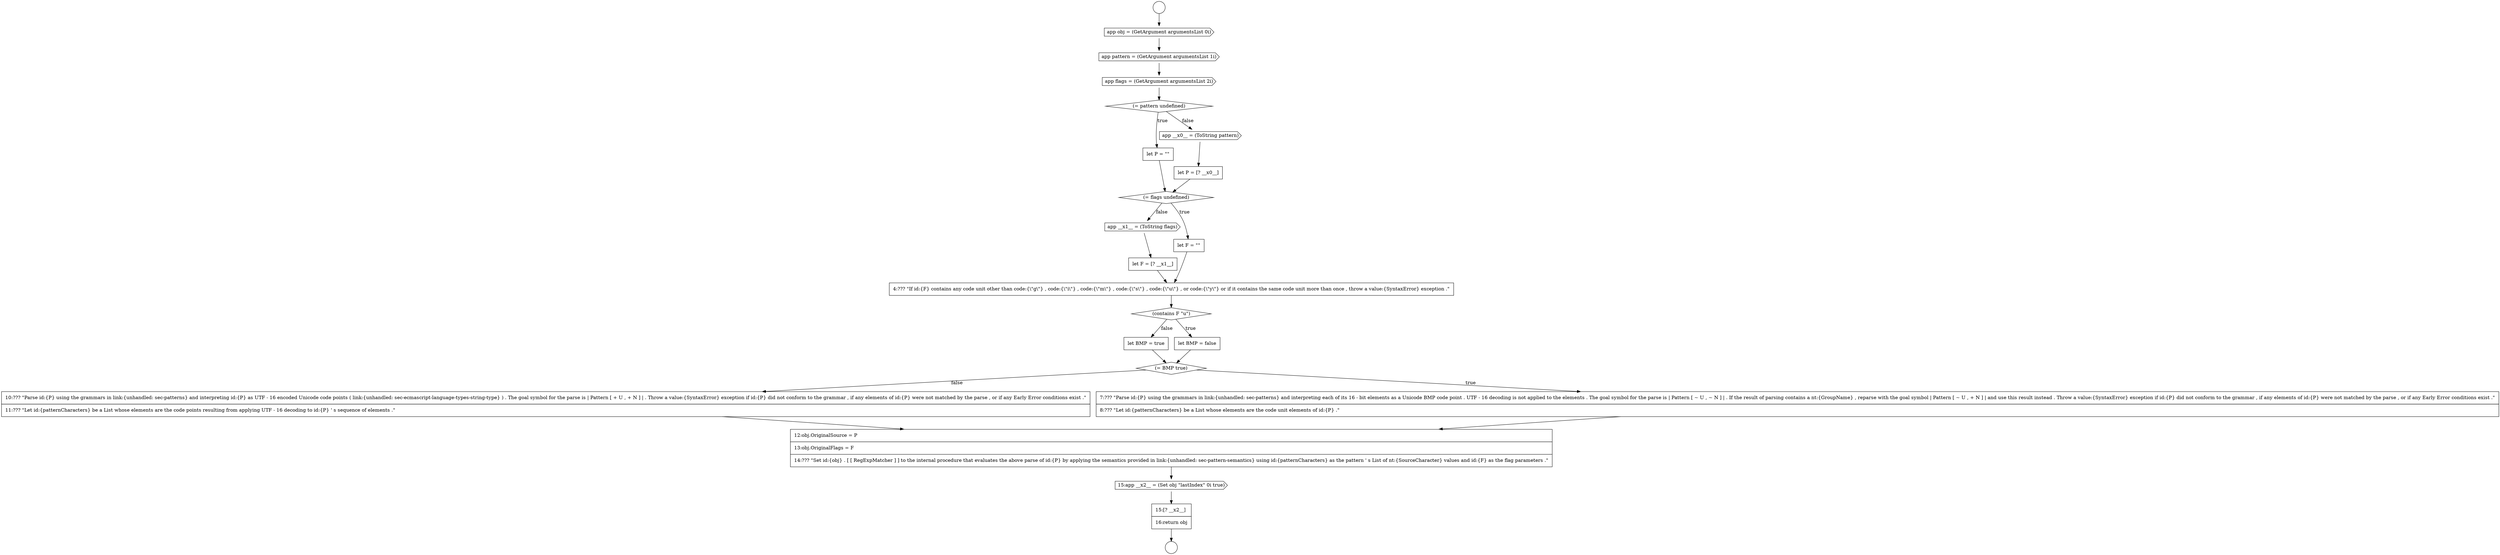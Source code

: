 digraph {
  node13886 [shape=cds, label=<<font color="black">app __x1__ = (ToString flags)</font>> color="black" fillcolor="white" style=filled]
  node13891 [shape=none, margin=0, label=<<font color="black">
    <table border="0" cellborder="1" cellspacing="0" cellpadding="10">
      <tr><td align="left">let BMP = true</td></tr>
    </table>
  </font>> color="black" fillcolor="white" style=filled]
  node13892 [shape=diamond, label=<<font color="black">(= BMP true)</font>> color="black" fillcolor="white" style=filled]
  node13883 [shape=none, margin=0, label=<<font color="black">
    <table border="0" cellborder="1" cellspacing="0" cellpadding="10">
      <tr><td align="left">let P = [? __x0__]</td></tr>
    </table>
  </font>> color="black" fillcolor="white" style=filled]
  node13879 [shape=cds, label=<<font color="black">app flags = (GetArgument argumentsList 2i)</font>> color="black" fillcolor="white" style=filled]
  node13896 [shape=cds, label=<<font color="black">15:app __x2__ = (Set obj &quot;lastIndex&quot; 0i true)</font>> color="black" fillcolor="white" style=filled]
  node13880 [shape=diamond, label=<<font color="black">(= pattern undefined)</font>> color="black" fillcolor="white" style=filled]
  node13897 [shape=none, margin=0, label=<<font color="black">
    <table border="0" cellborder="1" cellspacing="0" cellpadding="10">
      <tr><td align="left">15:[? __x2__]</td></tr>
      <tr><td align="left">16:return obj</td></tr>
    </table>
  </font>> color="black" fillcolor="white" style=filled]
  node13887 [shape=none, margin=0, label=<<font color="black">
    <table border="0" cellborder="1" cellspacing="0" cellpadding="10">
      <tr><td align="left">let F = [? __x1__]</td></tr>
    </table>
  </font>> color="black" fillcolor="white" style=filled]
  node13890 [shape=none, margin=0, label=<<font color="black">
    <table border="0" cellborder="1" cellspacing="0" cellpadding="10">
      <tr><td align="left">let BMP = false</td></tr>
    </table>
  </font>> color="black" fillcolor="white" style=filled]
  node13877 [shape=cds, label=<<font color="black">app obj = (GetArgument argumentsList 0i)</font>> color="black" fillcolor="white" style=filled]
  node13894 [shape=none, margin=0, label=<<font color="black">
    <table border="0" cellborder="1" cellspacing="0" cellpadding="10">
      <tr><td align="left">10:??? &quot;Parse id:{P} using the grammars in link:{unhandled: sec-patterns} and interpreting id:{P} as UTF - 16 encoded Unicode code points ( link:{unhandled: sec-ecmascript-language-types-string-type} ) . The goal symbol for the parse is | Pattern [ + U , + N ] | . Throw a value:{SyntaxError} exception if id:{P} did not conform to the grammar , if any elements of id:{P} were not matched by the parse , or if any Early Error conditions exist .&quot;</td></tr>
      <tr><td align="left">11:??? &quot;Let id:{patternCharacters} be a List whose elements are the code points resulting from applying UTF - 16 decoding to id:{P} ' s sequence of elements .&quot;</td></tr>
    </table>
  </font>> color="black" fillcolor="white" style=filled]
  node13881 [shape=none, margin=0, label=<<font color="black">
    <table border="0" cellborder="1" cellspacing="0" cellpadding="10">
      <tr><td align="left">let P = &quot;&quot;</td></tr>
    </table>
  </font>> color="black" fillcolor="white" style=filled]
  node13878 [shape=cds, label=<<font color="black">app pattern = (GetArgument argumentsList 1i)</font>> color="black" fillcolor="white" style=filled]
  node13895 [shape=none, margin=0, label=<<font color="black">
    <table border="0" cellborder="1" cellspacing="0" cellpadding="10">
      <tr><td align="left">12:obj.OriginalSource = P</td></tr>
      <tr><td align="left">13:obj.OriginalFlags = F</td></tr>
      <tr><td align="left">14:??? &quot;Set id:{obj} . [ [ RegExpMatcher ] ] to the internal procedure that evaluates the above parse of id:{P} by applying the semantics provided in link:{unhandled: sec-pattern-semantics} using id:{patternCharacters} as the pattern ' s List of nt:{SourceCharacter} values and id:{F} as the flag parameters .&quot;</td></tr>
    </table>
  </font>> color="black" fillcolor="white" style=filled]
  node13885 [shape=none, margin=0, label=<<font color="black">
    <table border="0" cellborder="1" cellspacing="0" cellpadding="10">
      <tr><td align="left">let F = &quot;&quot;</td></tr>
    </table>
  </font>> color="black" fillcolor="white" style=filled]
  node13875 [shape=circle label=" " color="black" fillcolor="white" style=filled]
  node13876 [shape=circle label=" " color="black" fillcolor="white" style=filled]
  node13888 [shape=none, margin=0, label=<<font color="black">
    <table border="0" cellborder="1" cellspacing="0" cellpadding="10">
      <tr><td align="left">4:??? &quot;If id:{F} contains any code unit other than code:{\&quot;g\&quot;} , code:{\&quot;i\&quot;} , code:{\&quot;m\&quot;} , code:{\&quot;s\&quot;} , code:{\&quot;u\&quot;} , or code:{\&quot;y\&quot;} or if it contains the same code unit more than once , throw a value:{SyntaxError} exception .&quot;</td></tr>
    </table>
  </font>> color="black" fillcolor="white" style=filled]
  node13884 [shape=diamond, label=<<font color="black">(= flags undefined)</font>> color="black" fillcolor="white" style=filled]
  node13889 [shape=diamond, label=<<font color="black">(contains F &quot;u&quot;)</font>> color="black" fillcolor="white" style=filled]
  node13882 [shape=cds, label=<<font color="black">app __x0__ = (ToString pattern)</font>> color="black" fillcolor="white" style=filled]
  node13893 [shape=none, margin=0, label=<<font color="black">
    <table border="0" cellborder="1" cellspacing="0" cellpadding="10">
      <tr><td align="left">7:??? &quot;Parse id:{P} using the grammars in link:{unhandled: sec-patterns} and interpreting each of its 16 - bit elements as a Unicode BMP code point . UTF - 16 decoding is not applied to the elements . The goal symbol for the parse is | Pattern [ ~ U , ~ N ] | . If the result of parsing contains a nt:{GroupName} , reparse with the goal symbol | Pattern [ ~ U , + N ] | and use this result instead . Throw a value:{SyntaxError} exception if id:{P} did not conform to the grammar , if any elements of id:{P} were not matched by the parse , or if any Early Error conditions exist .&quot;</td></tr>
      <tr><td align="left">8:??? &quot;Let id:{patternCharacters} be a List whose elements are the code unit elements of id:{P} .&quot;</td></tr>
    </table>
  </font>> color="black" fillcolor="white" style=filled]
  node13884 -> node13885 [label=<<font color="black">true</font>> color="black"]
  node13884 -> node13886 [label=<<font color="black">false</font>> color="black"]
  node13892 -> node13893 [label=<<font color="black">true</font>> color="black"]
  node13892 -> node13894 [label=<<font color="black">false</font>> color="black"]
  node13886 -> node13887 [ color="black"]
  node13896 -> node13897 [ color="black"]
  node13897 -> node13876 [ color="black"]
  node13881 -> node13884 [ color="black"]
  node13891 -> node13892 [ color="black"]
  node13889 -> node13890 [label=<<font color="black">true</font>> color="black"]
  node13889 -> node13891 [label=<<font color="black">false</font>> color="black"]
  node13883 -> node13884 [ color="black"]
  node13880 -> node13881 [label=<<font color="black">true</font>> color="black"]
  node13880 -> node13882 [label=<<font color="black">false</font>> color="black"]
  node13879 -> node13880 [ color="black"]
  node13877 -> node13878 [ color="black"]
  node13890 -> node13892 [ color="black"]
  node13882 -> node13883 [ color="black"]
  node13893 -> node13895 [ color="black"]
  node13887 -> node13888 [ color="black"]
  node13875 -> node13877 [ color="black"]
  node13878 -> node13879 [ color="black"]
  node13894 -> node13895 [ color="black"]
  node13885 -> node13888 [ color="black"]
  node13895 -> node13896 [ color="black"]
  node13888 -> node13889 [ color="black"]
}
